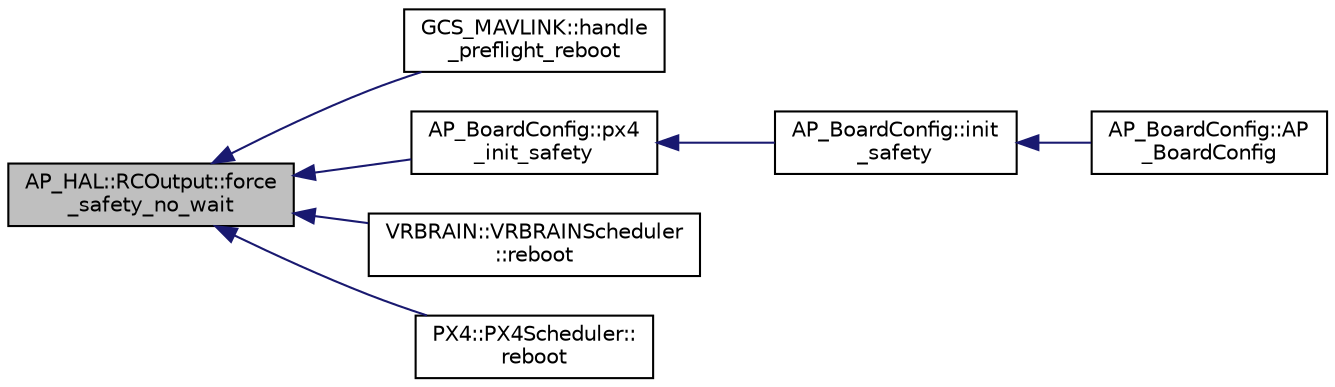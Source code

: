 digraph "AP_HAL::RCOutput::force_safety_no_wait"
{
 // INTERACTIVE_SVG=YES
  edge [fontname="Helvetica",fontsize="10",labelfontname="Helvetica",labelfontsize="10"];
  node [fontname="Helvetica",fontsize="10",shape=record];
  rankdir="LR";
  Node1 [label="AP_HAL::RCOutput::force\l_safety_no_wait",height=0.2,width=0.4,color="black", fillcolor="grey75", style="filled", fontcolor="black"];
  Node1 -> Node2 [dir="back",color="midnightblue",fontsize="10",style="solid",fontname="Helvetica"];
  Node2 [label="GCS_MAVLINK::handle\l_preflight_reboot",height=0.2,width=0.4,color="black", fillcolor="white", style="filled",URL="$structGCS__MAVLINK.html#ad8e77448f8779e775502da9198e2c9f5"];
  Node1 -> Node3 [dir="back",color="midnightblue",fontsize="10",style="solid",fontname="Helvetica"];
  Node3 [label="AP_BoardConfig::px4\l_init_safety",height=0.2,width=0.4,color="black", fillcolor="white", style="filled",URL="$classAP__BoardConfig.html#ab0476ed0ebaa3721973d46af88c448d5"];
  Node3 -> Node4 [dir="back",color="midnightblue",fontsize="10",style="solid",fontname="Helvetica"];
  Node4 [label="AP_BoardConfig::init\l_safety",height=0.2,width=0.4,color="black", fillcolor="white", style="filled",URL="$classAP__BoardConfig.html#aba2ca4fd524c037dbffaed17344fc0f1"];
  Node4 -> Node5 [dir="back",color="midnightblue",fontsize="10",style="solid",fontname="Helvetica"];
  Node5 [label="AP_BoardConfig::AP\l_BoardConfig",height=0.2,width=0.4,color="black", fillcolor="white", style="filled",URL="$classAP__BoardConfig.html#a49a7027797d4a5fd9be56b55c85b8e90"];
  Node1 -> Node6 [dir="back",color="midnightblue",fontsize="10",style="solid",fontname="Helvetica"];
  Node6 [label="VRBRAIN::VRBRAINScheduler\l::reboot",height=0.2,width=0.4,color="black", fillcolor="white", style="filled",URL="$classVRBRAIN_1_1VRBRAINScheduler.html#a4df178cb74833d89cb20e6d6606b48fe"];
  Node1 -> Node7 [dir="back",color="midnightblue",fontsize="10",style="solid",fontname="Helvetica"];
  Node7 [label="PX4::PX4Scheduler::\lreboot",height=0.2,width=0.4,color="black", fillcolor="white", style="filled",URL="$classPX4_1_1PX4Scheduler.html#ad9afd58fb2d2daf8f1f726b99531db2a"];
}
